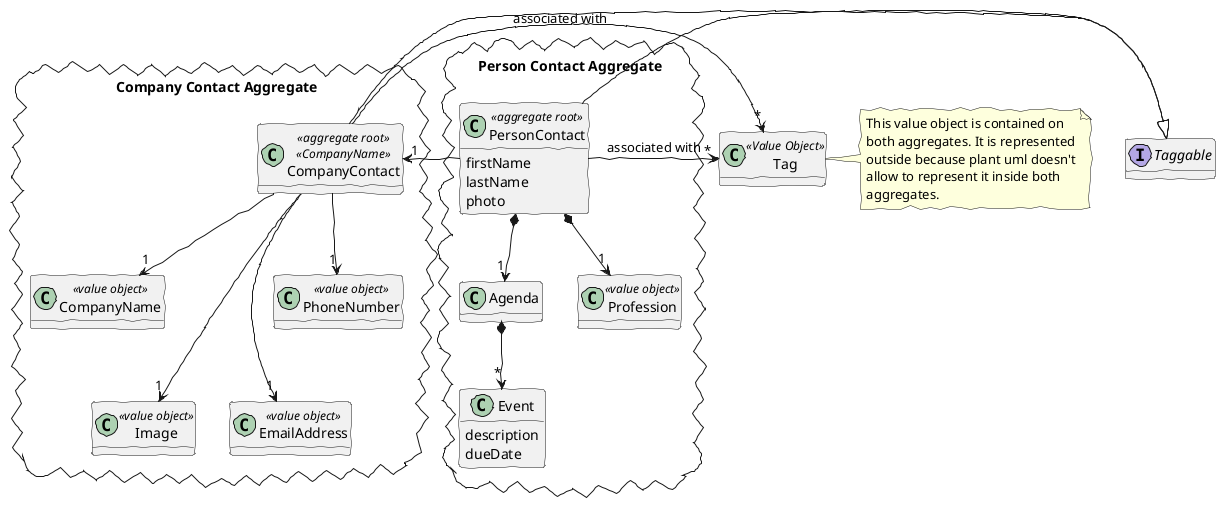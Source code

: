 @startuml domain_model.png

'http://plantuml.com/skinparam.html'
skinparam handwritten true
skinparam defaultFontName FG Virgil
skinparam shadowing false

hide methods

class Tag << Value Object >>
interface Taggable

package "Person Contact Aggregate" <<Cloud>> {
    class PersonContact <<aggregate root>> {
        firstName
        lastName
        photo
    }
    class Agenda {
    }
    class Event {
        description
        dueDate
    }
    class Profession <<value object>>
}

package "Company Contact Aggregate" <<Cloud>> {
    class CompanyName <<value object>>
    class CompanyContact <<aggregate root>> <<CompanyName>>
    class Image  <<value object>>
    class EmailAddress  <<value object>>
    class PhoneNumber  <<value object>>
}

CompanyContact "1" <-   PersonContact
CompanyContact     -->  "1" CompanyName
CompanyContact     ---> "1" Image
CompanyContact     ---> "1" EmailAddress
CompanyContact     -->  "1" PhoneNumber

PersonContact *--> "1" Profession
PersonContact *--> "1" Agenda
Agenda *-->        "*" Event

Tag "*" <- PersonContact : associated with
Tag "*" <- CompanyContact : associated with
Taggable <|- PersonContact
Taggable <|- CompanyContact

note as N1
  This value object is contained on
  both aggregates. It is represented
  outside because plant uml doesn't
  allow to represent it inside both
  aggregates.
end note

Tag . N1

@enduml
